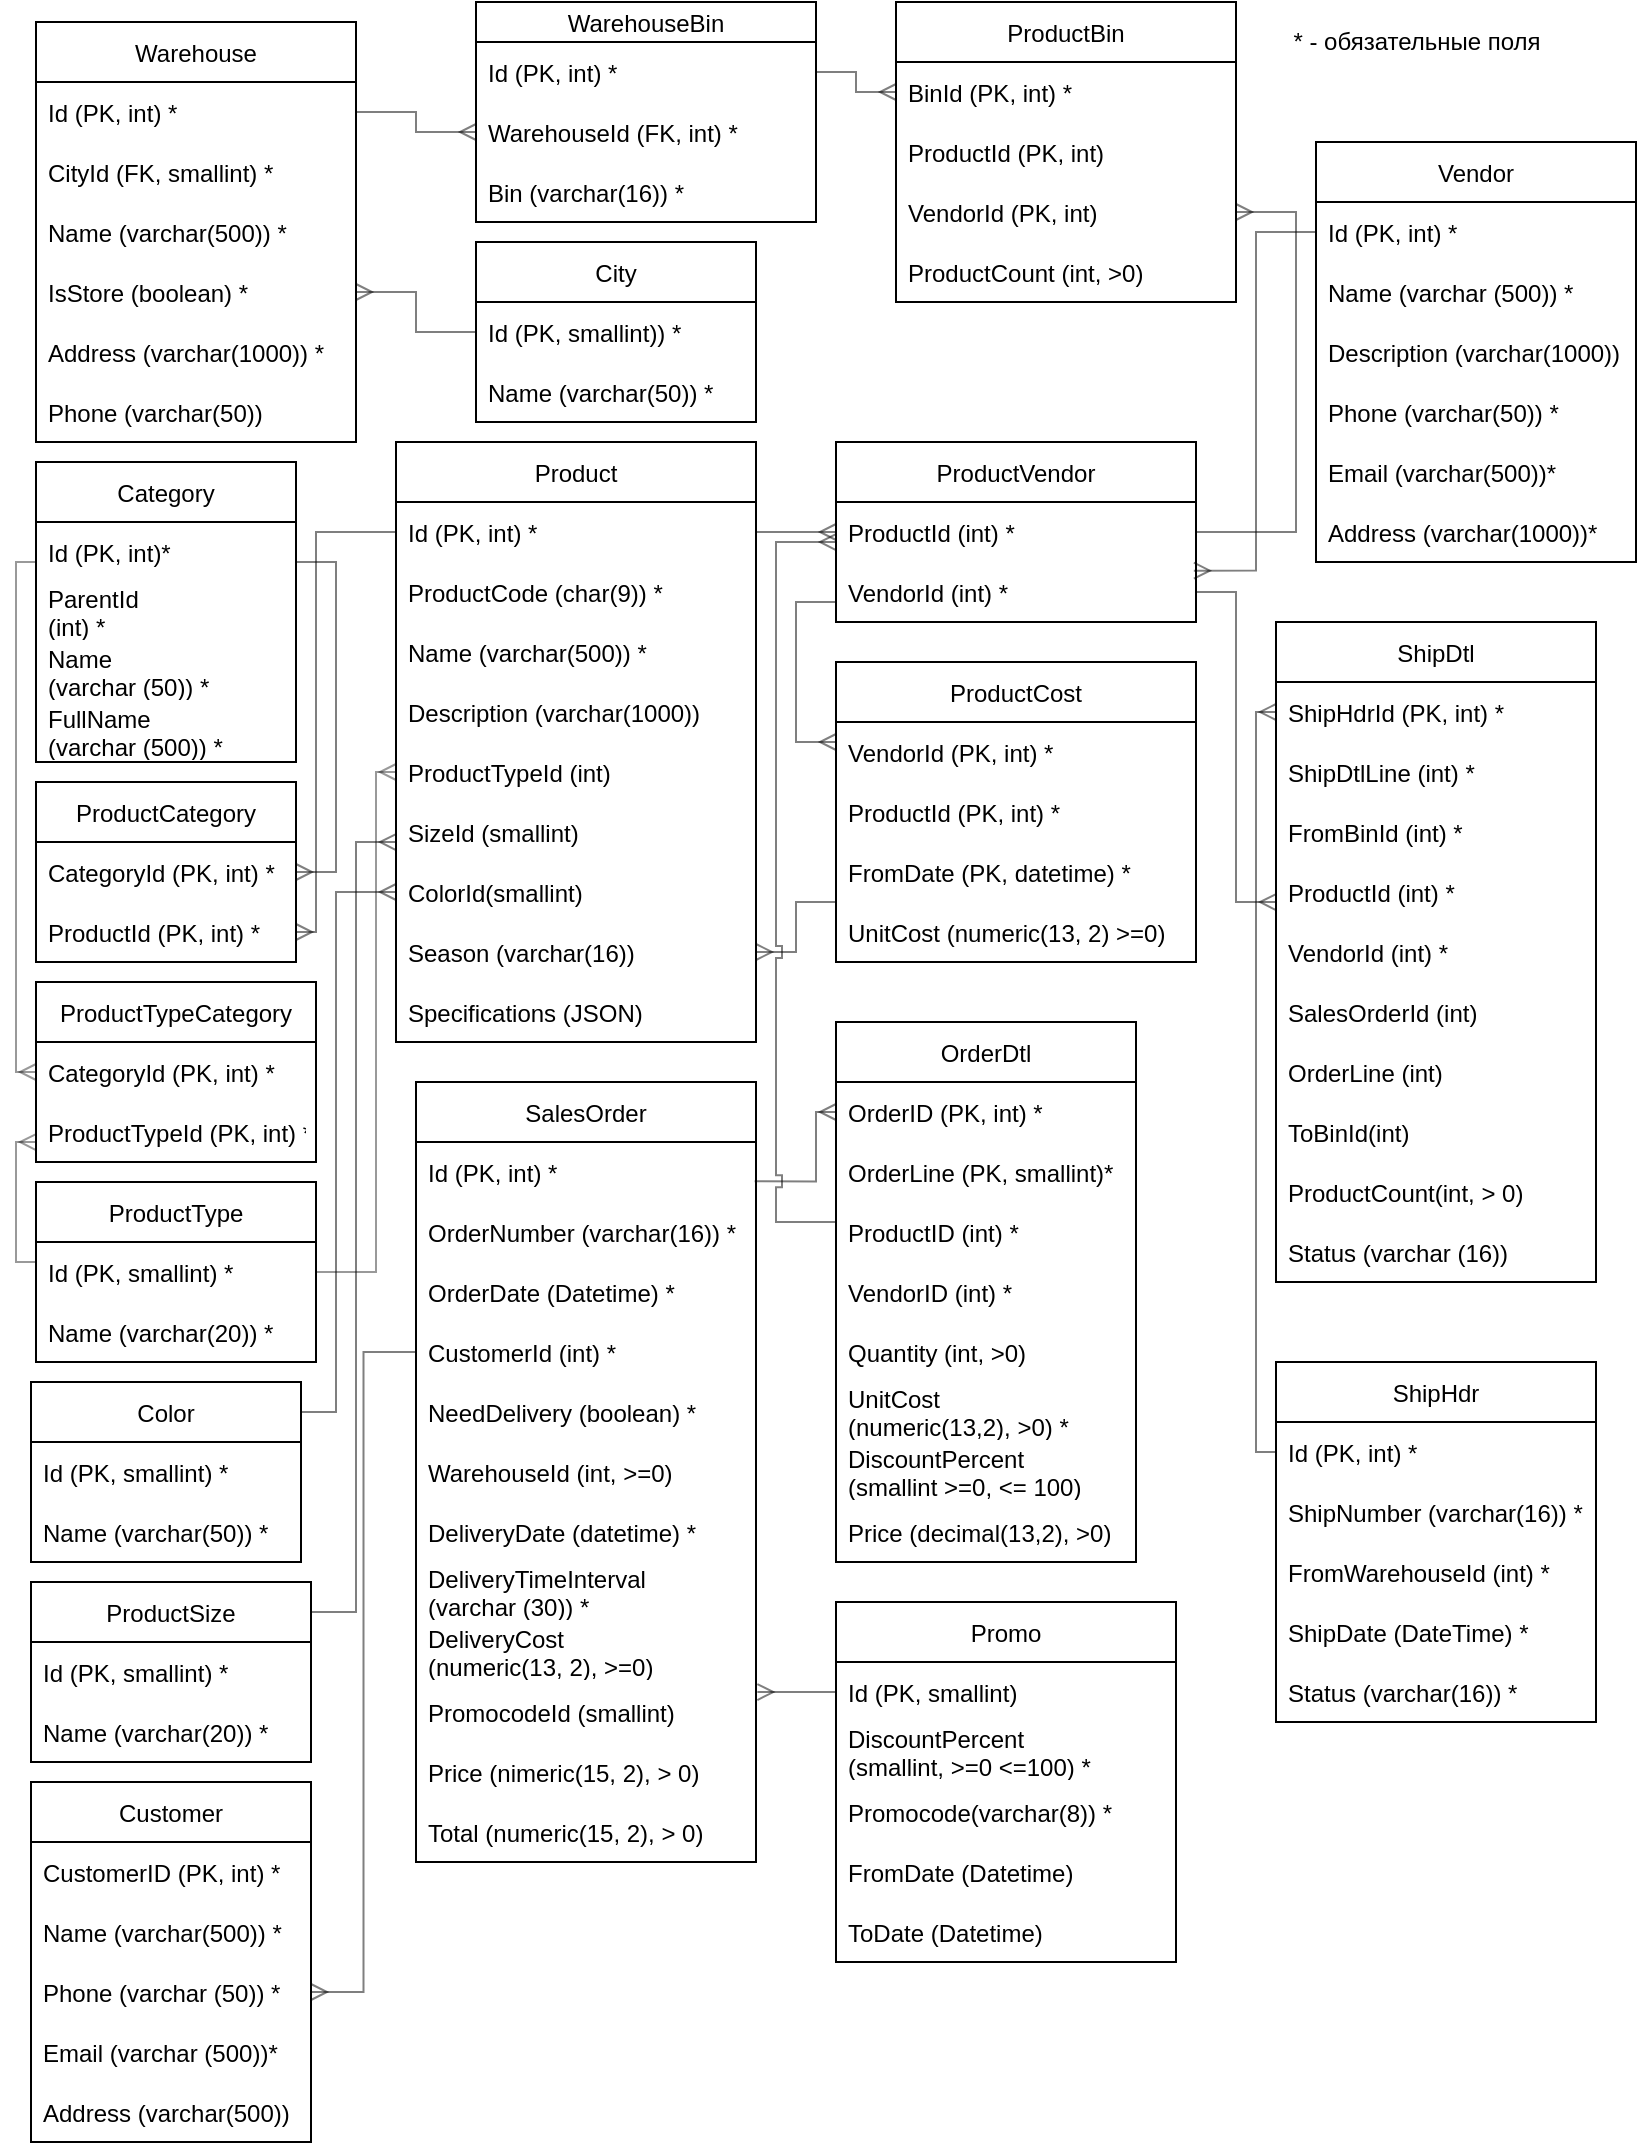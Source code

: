 <mxfile version="20.7.4" type="device" pages="2"><diagram id="zD5h01yBq8zB6gmUEmWG" name="Database Diagram"><mxGraphModel dx="377" dy="220" grid="1" gridSize="10" guides="1" tooltips="1" connect="1" arrows="1" fold="1" page="1" pageScale="1" pageWidth="827" pageHeight="1169" math="0" shadow="0"><root><mxCell id="0"/><mxCell id="1" parent="0"/><mxCell id="oDtH0C66B-PwGog6sPxJ-1" value="Customer" style="swimlane;fontStyle=0;childLayout=stackLayout;horizontal=1;startSize=30;horizontalStack=0;resizeParent=1;resizeParentMax=0;resizeLast=0;collapsible=1;marginBottom=0;" parent="1" vertex="1"><mxGeometry x="17.5" y="900" width="140" height="180" as="geometry"/></mxCell><mxCell id="oDtH0C66B-PwGog6sPxJ-2" value="CustomerID (PK, int) *" style="text;strokeColor=none;fillColor=none;align=left;verticalAlign=middle;spacingLeft=4;spacingRight=4;overflow=hidden;points=[[0,0.5],[1,0.5]];portConstraint=eastwest;rotatable=0;" parent="oDtH0C66B-PwGog6sPxJ-1" vertex="1"><mxGeometry y="30" width="140" height="30" as="geometry"/></mxCell><mxCell id="oDtH0C66B-PwGog6sPxJ-3" value="Name (varchar(500)) *" style="text;strokeColor=none;fillColor=none;align=left;verticalAlign=middle;spacingLeft=4;spacingRight=4;overflow=hidden;points=[[0,0.5],[1,0.5]];portConstraint=eastwest;rotatable=0;" parent="oDtH0C66B-PwGog6sPxJ-1" vertex="1"><mxGeometry y="60" width="140" height="30" as="geometry"/></mxCell><mxCell id="oDtH0C66B-PwGog6sPxJ-4" value="Phone (varchar (50)) *" style="text;strokeColor=none;fillColor=none;align=left;verticalAlign=middle;spacingLeft=4;spacingRight=4;overflow=hidden;points=[[0,0.5],[1,0.5]];portConstraint=eastwest;rotatable=0;" parent="oDtH0C66B-PwGog6sPxJ-1" vertex="1"><mxGeometry y="90" width="140" height="30" as="geometry"/></mxCell><mxCell id="oDtH0C66B-PwGog6sPxJ-47" value="Email (varchar (500))*" style="text;strokeColor=none;fillColor=none;align=left;verticalAlign=middle;spacingLeft=4;spacingRight=4;overflow=hidden;points=[[0,0.5],[1,0.5]];portConstraint=eastwest;rotatable=0;" parent="oDtH0C66B-PwGog6sPxJ-1" vertex="1"><mxGeometry y="120" width="140" height="30" as="geometry"/></mxCell><mxCell id="oDtH0C66B-PwGog6sPxJ-49" value="Address (varchar(500))" style="text;strokeColor=none;fillColor=none;align=left;verticalAlign=middle;spacingLeft=4;spacingRight=4;overflow=hidden;points=[[0,0.5],[1,0.5]];portConstraint=eastwest;rotatable=0;" parent="oDtH0C66B-PwGog6sPxJ-1" vertex="1"><mxGeometry y="150" width="140" height="30" as="geometry"/></mxCell><mxCell id="oDtH0C66B-PwGog6sPxJ-5" value="Vendor" style="swimlane;fontStyle=0;childLayout=stackLayout;horizontal=1;startSize=30;horizontalStack=0;resizeParent=1;resizeParentMax=0;resizeLast=0;collapsible=1;marginBottom=0;" parent="1" vertex="1"><mxGeometry x="660" y="80" width="160" height="210" as="geometry"/></mxCell><mxCell id="oDtH0C66B-PwGog6sPxJ-6" value="Id (PK, int) *" style="text;strokeColor=none;fillColor=none;align=left;verticalAlign=middle;spacingLeft=4;spacingRight=4;overflow=hidden;points=[[0,0.5],[1,0.5]];portConstraint=eastwest;rotatable=0;" parent="oDtH0C66B-PwGog6sPxJ-5" vertex="1"><mxGeometry y="30" width="160" height="30" as="geometry"/></mxCell><mxCell id="oDtH0C66B-PwGog6sPxJ-36" value="Name (varchar (500)) *" style="text;strokeColor=none;fillColor=none;align=left;verticalAlign=middle;spacingLeft=4;spacingRight=4;overflow=hidden;points=[[0,0.5],[1,0.5]];portConstraint=eastwest;rotatable=0;" parent="oDtH0C66B-PwGog6sPxJ-5" vertex="1"><mxGeometry y="60" width="160" height="30" as="geometry"/></mxCell><mxCell id="oDtH0C66B-PwGog6sPxJ-7" value="Description (varchar(1000))" style="text;strokeColor=none;fillColor=none;align=left;verticalAlign=middle;spacingLeft=4;spacingRight=4;overflow=hidden;points=[[0,0.5],[1,0.5]];portConstraint=eastwest;rotatable=0;" parent="oDtH0C66B-PwGog6sPxJ-5" vertex="1"><mxGeometry y="90" width="160" height="30" as="geometry"/></mxCell><mxCell id="oDtH0C66B-PwGog6sPxJ-8" value="Phone (varchar(50)) *" style="text;strokeColor=none;fillColor=none;align=left;verticalAlign=middle;spacingLeft=4;spacingRight=4;overflow=hidden;points=[[0,0.5],[1,0.5]];portConstraint=eastwest;rotatable=0;" parent="oDtH0C66B-PwGog6sPxJ-5" vertex="1"><mxGeometry y="120" width="160" height="30" as="geometry"/></mxCell><mxCell id="oDtH0C66B-PwGog6sPxJ-39" value="Email (varchar(500))*" style="text;strokeColor=none;fillColor=none;align=left;verticalAlign=middle;spacingLeft=4;spacingRight=4;overflow=hidden;points=[[0,0.5],[1,0.5]];portConstraint=eastwest;rotatable=0;" parent="oDtH0C66B-PwGog6sPxJ-5" vertex="1"><mxGeometry y="150" width="160" height="30" as="geometry"/></mxCell><mxCell id="oDtH0C66B-PwGog6sPxJ-46" value="Address (varchar(1000))*" style="text;strokeColor=none;fillColor=none;align=left;verticalAlign=middle;spacingLeft=4;spacingRight=4;overflow=hidden;points=[[0,0.5],[1,0.5]];portConstraint=eastwest;rotatable=0;" parent="oDtH0C66B-PwGog6sPxJ-5" vertex="1"><mxGeometry y="180" width="160" height="30" as="geometry"/></mxCell><mxCell id="oDtH0C66B-PwGog6sPxJ-9" value="Product" style="swimlane;fontStyle=0;childLayout=stackLayout;horizontal=1;startSize=30;horizontalStack=0;resizeParent=1;resizeParentMax=0;resizeLast=0;collapsible=1;marginBottom=0;" parent="1" vertex="1"><mxGeometry x="200" y="230" width="180" height="300" as="geometry"/></mxCell><mxCell id="oDtH0C66B-PwGog6sPxJ-10" value="Id (PK, int) *" style="text;strokeColor=none;fillColor=none;align=left;verticalAlign=middle;spacingLeft=4;spacingRight=4;overflow=hidden;points=[[0,0.5],[1,0.5]];portConstraint=eastwest;rotatable=0;" parent="oDtH0C66B-PwGog6sPxJ-9" vertex="1"><mxGeometry y="30" width="180" height="30" as="geometry"/></mxCell><mxCell id="M45vEfWIKh1m1rkFU7DR-42" value="ProductCode (char(9)) *" style="text;strokeColor=none;fillColor=none;align=left;verticalAlign=middle;spacingLeft=4;spacingRight=4;overflow=hidden;points=[[0,0.5],[1,0.5]];portConstraint=eastwest;rotatable=0;" parent="oDtH0C66B-PwGog6sPxJ-9" vertex="1"><mxGeometry y="60" width="180" height="30" as="geometry"/></mxCell><mxCell id="oDtH0C66B-PwGog6sPxJ-11" value="Name (varchar(500)) *" style="text;strokeColor=none;fillColor=none;align=left;verticalAlign=middle;spacingLeft=4;spacingRight=4;overflow=hidden;points=[[0,0.5],[1,0.5]];portConstraint=eastwest;rotatable=0;" parent="oDtH0C66B-PwGog6sPxJ-9" vertex="1"><mxGeometry y="90" width="180" height="30" as="geometry"/></mxCell><mxCell id="oDtH0C66B-PwGog6sPxJ-99" value="Description (varchar(1000))" style="text;strokeColor=none;fillColor=none;align=left;verticalAlign=middle;spacingLeft=4;spacingRight=4;overflow=hidden;points=[[0,0.5],[1,0.5]];portConstraint=eastwest;rotatable=0;" parent="oDtH0C66B-PwGog6sPxJ-9" vertex="1"><mxGeometry y="120" width="180" height="30" as="geometry"/></mxCell><mxCell id="OFJpk8IldTl7pD1A4rLE-1" value="ProductTypeId (int) " style="text;strokeColor=none;fillColor=none;align=left;verticalAlign=middle;spacingLeft=4;spacingRight=4;overflow=hidden;points=[[0,0.5],[1,0.5]];portConstraint=eastwest;rotatable=0;" parent="oDtH0C66B-PwGog6sPxJ-9" vertex="1"><mxGeometry y="150" width="180" height="30" as="geometry"/></mxCell><mxCell id="OFJpk8IldTl7pD1A4rLE-2" value="SizeId (smallint)" style="text;strokeColor=none;fillColor=none;align=left;verticalAlign=middle;spacingLeft=4;spacingRight=4;overflow=hidden;points=[[0,0.5],[1,0.5]];portConstraint=eastwest;rotatable=0;" parent="oDtH0C66B-PwGog6sPxJ-9" vertex="1"><mxGeometry y="180" width="180" height="30" as="geometry"/></mxCell><mxCell id="M45vEfWIKh1m1rkFU7DR-64" value="ColorId(smallint)" style="text;strokeColor=none;fillColor=none;align=left;verticalAlign=middle;spacingLeft=4;spacingRight=4;overflow=hidden;points=[[0,0.5],[1,0.5]];portConstraint=eastwest;rotatable=0;" parent="oDtH0C66B-PwGog6sPxJ-9" vertex="1"><mxGeometry y="210" width="180" height="30" as="geometry"/></mxCell><mxCell id="M45vEfWIKh1m1rkFU7DR-43" value="Season (varchar(16))" style="text;strokeColor=none;fillColor=none;align=left;verticalAlign=middle;spacingLeft=4;spacingRight=4;overflow=hidden;points=[[0,0.5],[1,0.5]];portConstraint=eastwest;rotatable=0;" parent="oDtH0C66B-PwGog6sPxJ-9" vertex="1"><mxGeometry y="240" width="180" height="30" as="geometry"/></mxCell><mxCell id="M45vEfWIKh1m1rkFU7DR-44" value="Specifications (JSON)" style="text;strokeColor=none;fillColor=none;align=left;verticalAlign=middle;spacingLeft=4;spacingRight=4;overflow=hidden;points=[[0,0.5],[1,0.5]];portConstraint=eastwest;rotatable=0;" parent="oDtH0C66B-PwGog6sPxJ-9" vertex="1"><mxGeometry y="270" width="180" height="30" as="geometry"/></mxCell><mxCell id="oDtH0C66B-PwGog6sPxJ-17" value="Warehouse" style="swimlane;fontStyle=0;childLayout=stackLayout;horizontal=1;startSize=30;horizontalStack=0;resizeParent=1;resizeParentMax=0;resizeLast=0;collapsible=1;marginBottom=0;" parent="1" vertex="1"><mxGeometry x="20" y="20" width="160" height="210" as="geometry"/></mxCell><mxCell id="oDtH0C66B-PwGog6sPxJ-18" value="Id (PK, int) *" style="text;strokeColor=none;fillColor=none;align=left;verticalAlign=middle;spacingLeft=4;spacingRight=4;overflow=hidden;points=[[0,0.5],[1,0.5]];portConstraint=eastwest;rotatable=0;" parent="oDtH0C66B-PwGog6sPxJ-17" vertex="1"><mxGeometry y="30" width="160" height="30" as="geometry"/></mxCell><mxCell id="oDtH0C66B-PwGog6sPxJ-27" value="CityId (FK, smallint) *" style="text;strokeColor=none;fillColor=none;align=left;verticalAlign=middle;spacingLeft=4;spacingRight=4;overflow=hidden;points=[[0,0.5],[1,0.5]];portConstraint=eastwest;rotatable=0;" parent="oDtH0C66B-PwGog6sPxJ-17" vertex="1"><mxGeometry y="60" width="160" height="30" as="geometry"/></mxCell><mxCell id="oDtH0C66B-PwGog6sPxJ-20" value="Name (varchar(500)) *" style="text;strokeColor=none;fillColor=none;align=left;verticalAlign=middle;spacingLeft=4;spacingRight=4;overflow=hidden;points=[[0,0.5],[1,0.5]];portConstraint=eastwest;rotatable=0;" parent="oDtH0C66B-PwGog6sPxJ-17" vertex="1"><mxGeometry y="90" width="160" height="30" as="geometry"/></mxCell><mxCell id="oDtH0C66B-PwGog6sPxJ-26" value="IsStore (boolean) *" style="text;strokeColor=none;fillColor=none;align=left;verticalAlign=middle;spacingLeft=4;spacingRight=4;overflow=hidden;points=[[0,0.5],[1,0.5]];portConstraint=eastwest;rotatable=0;" parent="oDtH0C66B-PwGog6sPxJ-17" vertex="1"><mxGeometry y="120" width="160" height="30" as="geometry"/></mxCell><mxCell id="oDtH0C66B-PwGog6sPxJ-38" value="Address (varchar(1000)) *" style="text;strokeColor=none;fillColor=none;align=left;verticalAlign=middle;spacingLeft=4;spacingRight=4;overflow=hidden;points=[[0,0.5],[1,0.5]];portConstraint=eastwest;rotatable=0;" parent="oDtH0C66B-PwGog6sPxJ-17" vertex="1"><mxGeometry y="150" width="160" height="30" as="geometry"/></mxCell><mxCell id="wMT093c3tUA0JYjfqlPa-17" value="Phone (varchar(50))" style="text;strokeColor=none;fillColor=none;align=left;verticalAlign=middle;spacingLeft=4;spacingRight=4;overflow=hidden;points=[[0,0.5],[1,0.5]];portConstraint=eastwest;rotatable=0;" parent="oDtH0C66B-PwGog6sPxJ-17" vertex="1"><mxGeometry y="180" width="160" height="30" as="geometry"/></mxCell><mxCell id="oDtH0C66B-PwGog6sPxJ-28" value="ProductBin" style="swimlane;fontStyle=0;childLayout=stackLayout;horizontal=1;startSize=30;horizontalStack=0;resizeParent=1;resizeParentMax=0;resizeLast=0;collapsible=1;marginBottom=0;" parent="1" vertex="1"><mxGeometry x="450" y="10" width="170" height="150" as="geometry"/></mxCell><mxCell id="M45vEfWIKh1m1rkFU7DR-86" value="BinId (PK, int) *" style="text;strokeColor=none;fillColor=none;align=left;verticalAlign=middle;spacingLeft=4;spacingRight=4;overflow=hidden;points=[[0,0.5],[1,0.5]];portConstraint=eastwest;rotatable=0;" parent="oDtH0C66B-PwGog6sPxJ-28" vertex="1"><mxGeometry y="30" width="170" height="30" as="geometry"/></mxCell><mxCell id="oDtH0C66B-PwGog6sPxJ-115" value="ProductId (PK, int)" style="text;strokeColor=none;fillColor=none;align=left;verticalAlign=middle;spacingLeft=4;spacingRight=4;overflow=hidden;points=[[0,0.5],[1,0.5]];portConstraint=eastwest;rotatable=0;" parent="oDtH0C66B-PwGog6sPxJ-28" vertex="1"><mxGeometry y="60" width="170" height="30" as="geometry"/></mxCell><mxCell id="rDFWnqqUgLSk3TsB4mMr-1" value="VendorId (PK, int)" style="text;strokeColor=none;fillColor=none;align=left;verticalAlign=middle;spacingLeft=4;spacingRight=4;overflow=hidden;points=[[0,0.5],[1,0.5]];portConstraint=eastwest;rotatable=0;" parent="oDtH0C66B-PwGog6sPxJ-28" vertex="1"><mxGeometry y="90" width="170" height="30" as="geometry"/></mxCell><mxCell id="oDtH0C66B-PwGog6sPxJ-32" value="ProductCount (int, &gt;0)" style="text;strokeColor=none;fillColor=none;align=left;verticalAlign=middle;spacingLeft=4;spacingRight=4;overflow=hidden;points=[[0,0.5],[1,0.5]];portConstraint=eastwest;rotatable=0;" parent="oDtH0C66B-PwGog6sPxJ-28" vertex="1"><mxGeometry y="120" width="170" height="30" as="geometry"/></mxCell><mxCell id="oDtH0C66B-PwGog6sPxJ-40" value="SalesOrder" style="swimlane;fontStyle=0;childLayout=stackLayout;horizontal=1;startSize=30;horizontalStack=0;resizeParent=1;resizeParentMax=0;resizeLast=0;collapsible=1;marginBottom=0;" parent="1" vertex="1"><mxGeometry x="210" y="550" width="170" height="390" as="geometry"/></mxCell><mxCell id="oDtH0C66B-PwGog6sPxJ-41" value="Id (PK, int) *" style="text;strokeColor=none;fillColor=none;align=left;verticalAlign=middle;spacingLeft=4;spacingRight=4;overflow=hidden;points=[[0,0.5],[1,0.5]];portConstraint=eastwest;rotatable=0;" parent="oDtH0C66B-PwGog6sPxJ-40" vertex="1"><mxGeometry y="30" width="170" height="30" as="geometry"/></mxCell><mxCell id="fTPRsgHuSMfWV8hQALlt-1" value="OrderNumber (varchar(16)) *" style="text;strokeColor=none;fillColor=none;align=left;verticalAlign=middle;spacingLeft=4;spacingRight=4;overflow=hidden;points=[[0,0.5],[1,0.5]];portConstraint=eastwest;rotatable=0;" parent="oDtH0C66B-PwGog6sPxJ-40" vertex="1"><mxGeometry y="60" width="170" height="30" as="geometry"/></mxCell><mxCell id="M45vEfWIKh1m1rkFU7DR-41" value="OrderDate (Datetime) *" style="text;strokeColor=none;fillColor=none;align=left;verticalAlign=middle;spacingLeft=4;spacingRight=4;overflow=hidden;points=[[0,0.5],[1,0.5]];portConstraint=eastwest;rotatable=0;" parent="oDtH0C66B-PwGog6sPxJ-40" vertex="1"><mxGeometry y="90" width="170" height="30" as="geometry"/></mxCell><mxCell id="oDtH0C66B-PwGog6sPxJ-61" value="CustomerId (int) *" style="text;strokeColor=none;fillColor=none;align=left;verticalAlign=middle;spacingLeft=4;spacingRight=4;overflow=hidden;points=[[0,0.5],[1,0.5]];portConstraint=eastwest;rotatable=0;" parent="oDtH0C66B-PwGog6sPxJ-40" vertex="1"><mxGeometry y="120" width="170" height="30" as="geometry"/></mxCell><mxCell id="oDtH0C66B-PwGog6sPxJ-52" value="NeedDelivery (boolean) *" style="text;strokeColor=none;fillColor=none;align=left;verticalAlign=middle;spacingLeft=4;spacingRight=4;overflow=hidden;points=[[0,0.5],[1,0.5]];portConstraint=eastwest;rotatable=0;" parent="oDtH0C66B-PwGog6sPxJ-40" vertex="1"><mxGeometry y="150" width="170" height="30" as="geometry"/></mxCell><mxCell id="oDtH0C66B-PwGog6sPxJ-62" value="WarehouseId (int, &gt;=0) " style="text;strokeColor=none;fillColor=none;align=left;verticalAlign=middle;spacingLeft=4;spacingRight=4;overflow=hidden;points=[[0,0.5],[1,0.5]];portConstraint=eastwest;rotatable=0;" parent="oDtH0C66B-PwGog6sPxJ-40" vertex="1"><mxGeometry y="180" width="170" height="30" as="geometry"/></mxCell><mxCell id="oDtH0C66B-PwGog6sPxJ-120" value="DeliveryDate (datetime) *" style="text;strokeColor=none;fillColor=none;align=left;verticalAlign=middle;spacingLeft=4;spacingRight=4;overflow=hidden;points=[[0,0.5],[1,0.5]];portConstraint=eastwest;rotatable=0;" parent="oDtH0C66B-PwGog6sPxJ-40" vertex="1"><mxGeometry y="210" width="170" height="30" as="geometry"/></mxCell><mxCell id="oDtH0C66B-PwGog6sPxJ-121" value="DeliveryTimeInterval&#10;(varchar (30)) *" style="text;strokeColor=none;fillColor=none;align=left;verticalAlign=middle;spacingLeft=4;spacingRight=4;overflow=hidden;points=[[0,0.5],[1,0.5]];portConstraint=eastwest;rotatable=0;" parent="oDtH0C66B-PwGog6sPxJ-40" vertex="1"><mxGeometry y="240" width="170" height="30" as="geometry"/></mxCell><mxCell id="oDtH0C66B-PwGog6sPxJ-79" value="DeliveryCost &#10;(numeric(13, 2), &gt;=0)" style="text;strokeColor=none;fillColor=none;align=left;verticalAlign=middle;spacingLeft=4;spacingRight=4;overflow=hidden;points=[[0,0.5],[1,0.5]];portConstraint=eastwest;rotatable=0;" parent="oDtH0C66B-PwGog6sPxJ-40" vertex="1"><mxGeometry y="270" width="170" height="30" as="geometry"/></mxCell><mxCell id="oDtH0C66B-PwGog6sPxJ-122" value="PromocodeId (smallint)" style="text;strokeColor=none;fillColor=none;align=left;verticalAlign=middle;spacingLeft=4;spacingRight=4;overflow=hidden;points=[[0,0.5],[1,0.5]];portConstraint=eastwest;rotatable=0;" parent="oDtH0C66B-PwGog6sPxJ-40" vertex="1"><mxGeometry y="300" width="170" height="30" as="geometry"/></mxCell><mxCell id="oDtH0C66B-PwGog6sPxJ-44" value="Price (nimeric(15, 2), &gt; 0)" style="text;strokeColor=none;fillColor=none;align=left;verticalAlign=middle;spacingLeft=4;spacingRight=4;overflow=hidden;points=[[0,0.5],[1,0.5]];portConstraint=eastwest;rotatable=0;" parent="oDtH0C66B-PwGog6sPxJ-40" vertex="1"><mxGeometry y="330" width="170" height="30" as="geometry"/></mxCell><mxCell id="M45vEfWIKh1m1rkFU7DR-57" value="Total (numeric(15, 2), &gt; 0)" style="text;strokeColor=none;fillColor=none;align=left;verticalAlign=middle;spacingLeft=4;spacingRight=4;overflow=hidden;points=[[0,0.5],[1,0.5]];portConstraint=eastwest;rotatable=0;" parent="oDtH0C66B-PwGog6sPxJ-40" vertex="1"><mxGeometry y="360" width="170" height="30" as="geometry"/></mxCell><mxCell id="oDtH0C66B-PwGog6sPxJ-63" value="Category" style="swimlane;fontStyle=0;childLayout=stackLayout;horizontal=1;startSize=30;horizontalStack=0;resizeParent=1;resizeParentMax=0;resizeLast=0;collapsible=1;marginBottom=0;" parent="1" vertex="1"><mxGeometry x="20" y="240" width="130" height="150" as="geometry"/></mxCell><mxCell id="oDtH0C66B-PwGog6sPxJ-64" value="Id (PK, int)*" style="text;strokeColor=none;fillColor=none;align=left;verticalAlign=middle;spacingLeft=4;spacingRight=4;overflow=hidden;points=[[0,0.5],[1,0.5]];portConstraint=eastwest;rotatable=0;" parent="oDtH0C66B-PwGog6sPxJ-63" vertex="1"><mxGeometry y="30" width="130" height="30" as="geometry"/></mxCell><mxCell id="jJq292fnNghf2NPrQBVg-9" value="ParentId&#10;(int) *" style="text;strokeColor=none;fillColor=none;align=left;verticalAlign=middle;spacingLeft=4;spacingRight=4;overflow=hidden;points=[[0,0.5],[1,0.5]];portConstraint=eastwest;rotatable=0;" parent="oDtH0C66B-PwGog6sPxJ-63" vertex="1"><mxGeometry y="60" width="130" height="30" as="geometry"/></mxCell><mxCell id="oDtH0C66B-PwGog6sPxJ-65" value="Name &#10;(varchar (50)) *&#10;" style="text;strokeColor=none;fillColor=none;align=left;verticalAlign=middle;spacingLeft=4;spacingRight=4;overflow=hidden;points=[[0,0.5],[1,0.5]];portConstraint=eastwest;rotatable=0;" parent="oDtH0C66B-PwGog6sPxJ-63" vertex="1"><mxGeometry y="90" width="130" height="30" as="geometry"/></mxCell><mxCell id="M45vEfWIKh1m1rkFU7DR-1" value="FullName &#10;(varchar (500)) *" style="text;strokeColor=none;fillColor=none;align=left;verticalAlign=middle;spacingLeft=4;spacingRight=4;overflow=hidden;points=[[0,0.5],[1,0.5]];portConstraint=eastwest;rotatable=0;" parent="oDtH0C66B-PwGog6sPxJ-63" vertex="1"><mxGeometry y="120" width="130" height="30" as="geometry"/></mxCell><mxCell id="oDtH0C66B-PwGog6sPxJ-72" value="ProductCategory" style="swimlane;fontStyle=0;childLayout=stackLayout;horizontal=1;startSize=30;horizontalStack=0;resizeParent=1;resizeParentMax=0;resizeLast=0;collapsible=1;marginBottom=0;" parent="1" vertex="1"><mxGeometry x="20" y="400" width="130" height="90" as="geometry"/></mxCell><mxCell id="oDtH0C66B-PwGog6sPxJ-73" value="CategoryId (PK, int) *" style="text;strokeColor=none;fillColor=none;align=left;verticalAlign=middle;spacingLeft=4;spacingRight=4;overflow=hidden;points=[[0,0.5],[1,0.5]];portConstraint=eastwest;rotatable=0;" parent="oDtH0C66B-PwGog6sPxJ-72" vertex="1"><mxGeometry y="30" width="130" height="30" as="geometry"/></mxCell><mxCell id="oDtH0C66B-PwGog6sPxJ-74" value="ProductId (PK, int) *" style="text;strokeColor=none;fillColor=none;align=left;verticalAlign=middle;spacingLeft=4;spacingRight=4;overflow=hidden;points=[[0,0.5],[1,0.5]];portConstraint=eastwest;rotatable=0;" parent="oDtH0C66B-PwGog6sPxJ-72" vertex="1"><mxGeometry y="60" width="130" height="30" as="geometry"/></mxCell><mxCell id="oDtH0C66B-PwGog6sPxJ-105" value="ProductVendor" style="swimlane;fontStyle=0;childLayout=stackLayout;horizontal=1;startSize=30;horizontalStack=0;resizeParent=1;resizeParentMax=0;resizeLast=0;collapsible=1;marginBottom=0;" parent="1" vertex="1"><mxGeometry x="420" y="230" width="180" height="90" as="geometry"/></mxCell><mxCell id="oDtH0C66B-PwGog6sPxJ-107" value="ProductId (int) *" style="text;strokeColor=none;fillColor=none;align=left;verticalAlign=middle;spacingLeft=4;spacingRight=4;overflow=hidden;points=[[0,0.5],[1,0.5]];portConstraint=eastwest;rotatable=0;" parent="oDtH0C66B-PwGog6sPxJ-105" vertex="1"><mxGeometry y="30" width="180" height="30" as="geometry"/></mxCell><mxCell id="M45vEfWIKh1m1rkFU7DR-80" value="VendorId (int) *" style="text;strokeColor=none;fillColor=none;align=left;verticalAlign=middle;spacingLeft=4;spacingRight=4;overflow=hidden;points=[[0,0.5],[1,0.5]];portConstraint=eastwest;rotatable=0;" parent="oDtH0C66B-PwGog6sPxJ-105" vertex="1"><mxGeometry y="60" width="180" height="30" as="geometry"/></mxCell><mxCell id="wMT093c3tUA0JYjfqlPa-3" value="City" style="swimlane;fontStyle=0;childLayout=stackLayout;horizontal=1;startSize=30;horizontalStack=0;resizeParent=1;resizeParentMax=0;resizeLast=0;collapsible=1;marginBottom=0;spacing=2;" parent="1" vertex="1"><mxGeometry x="240" y="130" width="140" height="90" as="geometry"/></mxCell><mxCell id="wMT093c3tUA0JYjfqlPa-11" value="Id (PK, smallint)) *" style="text;strokeColor=none;fillColor=none;align=left;verticalAlign=middle;spacingLeft=4;spacingRight=4;overflow=hidden;points=[[0,0.5],[1,0.5]];portConstraint=eastwest;rotatable=0;" parent="wMT093c3tUA0JYjfqlPa-3" vertex="1"><mxGeometry y="30" width="140" height="30" as="geometry"/></mxCell><mxCell id="wMT093c3tUA0JYjfqlPa-6" value="Name (varchar(50)) *" style="text;strokeColor=none;fillColor=none;align=left;verticalAlign=middle;spacingLeft=4;spacingRight=4;overflow=hidden;points=[[0,0.5],[1,0.5]];portConstraint=eastwest;rotatable=0;" parent="wMT093c3tUA0JYjfqlPa-3" vertex="1"><mxGeometry y="60" width="140" height="30" as="geometry"/></mxCell><mxCell id="567cPxH4TCCQFYKA-HsK-1" value="* - обязательные поля" style="text;html=1;align=center;verticalAlign=middle;resizable=0;points=[];autosize=1;strokeColor=none;fillColor=none;" parent="1" vertex="1"><mxGeometry x="640" y="20" width="140" height="20" as="geometry"/></mxCell><mxCell id="jJq292fnNghf2NPrQBVg-17" value="" style="edgeStyle=entityRelationEdgeStyle;fontSize=12;html=1;endArrow=ERmany;rounded=0;exitX=0;exitY=0.5;exitDx=0;exitDy=0;entryX=1;entryY=0.5;entryDx=0;entryDy=0;opacity=50;endFill=0;" parent="1" source="wMT093c3tUA0JYjfqlPa-11" target="oDtH0C66B-PwGog6sPxJ-26" edge="1"><mxGeometry width="100" height="100" relative="1" as="geometry"><mxPoint x="90" y="190" as="sourcePoint"/><mxPoint x="190" y="90" as="targetPoint"/></mxGeometry></mxCell><mxCell id="jJq292fnNghf2NPrQBVg-21" value="" style="edgeStyle=entityRelationEdgeStyle;fontSize=12;html=1;endArrow=ERmany;rounded=0;exitX=1;exitY=0.5;exitDx=0;exitDy=0;entryX=0;entryY=0.5;entryDx=0;entryDy=0;opacity=50;endFill=0;" parent="1" source="oDtH0C66B-PwGog6sPxJ-10" target="oDtH0C66B-PwGog6sPxJ-107" edge="1"><mxGeometry width="100" height="100" relative="1" as="geometry"><mxPoint x="400" y="390" as="sourcePoint"/><mxPoint x="570" y="315" as="targetPoint"/></mxGeometry></mxCell><mxCell id="jJq292fnNghf2NPrQBVg-27" value="" style="edgeStyle=orthogonalEdgeStyle;fontSize=12;html=1;endArrow=ERmany;rounded=0;entryX=0.994;entryY=0.144;entryDx=0;entryDy=0;opacity=50;endFill=0;exitX=0;exitY=0.5;exitDx=0;exitDy=0;entryPerimeter=0;" parent="1" source="oDtH0C66B-PwGog6sPxJ-6" target="M45vEfWIKh1m1rkFU7DR-80" edge="1"><mxGeometry width="100" height="100" relative="1" as="geometry"><mxPoint x="560" y="550" as="sourcePoint"/><mxPoint x="610" y="480" as="targetPoint"/></mxGeometry></mxCell><mxCell id="jJq292fnNghf2NPrQBVg-32" value="" style="edgeStyle=orthogonalEdgeStyle;fontSize=12;html=1;endArrow=ERmany;rounded=0;exitX=0;exitY=0.5;exitDx=0;exitDy=0;entryX=1;entryY=0.5;entryDx=0;entryDy=0;opacity=50;endFill=0;" parent="1" source="oDtH0C66B-PwGog6sPxJ-61" target="oDtH0C66B-PwGog6sPxJ-4" edge="1"><mxGeometry width="100" height="100" relative="1" as="geometry"><mxPoint x="230" y="680" as="sourcePoint"/><mxPoint x="330" y="580" as="targetPoint"/></mxGeometry></mxCell><mxCell id="KSHq7fHRuBFTYtodmizB-1" value="WarehouseBin" style="swimlane;fontStyle=0;childLayout=stackLayout;horizontal=1;startSize=20;horizontalStack=0;resizeParent=1;resizeParentMax=0;resizeLast=0;collapsible=1;marginBottom=0;" parent="1" vertex="1"><mxGeometry x="240" y="10" width="170" height="110" as="geometry"/></mxCell><mxCell id="KSHq7fHRuBFTYtodmizB-2" value="Id (PK, int) *" style="text;strokeColor=none;fillColor=none;align=left;verticalAlign=middle;spacingLeft=4;spacingRight=4;overflow=hidden;points=[[0,0.5],[1,0.5]];portConstraint=eastwest;rotatable=0;" parent="KSHq7fHRuBFTYtodmizB-1" vertex="1"><mxGeometry y="20" width="170" height="30" as="geometry"/></mxCell><mxCell id="KSHq7fHRuBFTYtodmizB-3" value="WarehouseId (FK, int) *" style="text;strokeColor=none;fillColor=none;align=left;verticalAlign=middle;spacingLeft=4;spacingRight=4;overflow=hidden;points=[[0,0.5],[1,0.5]];portConstraint=eastwest;rotatable=0;" parent="KSHq7fHRuBFTYtodmizB-1" vertex="1"><mxGeometry y="50" width="170" height="30" as="geometry"/></mxCell><mxCell id="KSHq7fHRuBFTYtodmizB-8" value="Bin (varchar(16)) *" style="text;strokeColor=none;fillColor=none;align=left;verticalAlign=middle;spacingLeft=4;spacingRight=4;overflow=hidden;points=[[0,0.5],[1,0.5]];portConstraint=eastwest;rotatable=0;" parent="KSHq7fHRuBFTYtodmizB-1" vertex="1"><mxGeometry y="80" width="170" height="30" as="geometry"/></mxCell><mxCell id="KSHq7fHRuBFTYtodmizB-9" value="" style="edgeStyle=entityRelationEdgeStyle;fontSize=12;html=1;endArrow=ERmany;exitX=1;exitY=0.5;exitDx=0;exitDy=0;entryX=0;entryY=0.5;entryDx=0;entryDy=0;rounded=0;opacity=50;endFill=0;" parent="1" source="oDtH0C66B-PwGog6sPxJ-18" target="KSHq7fHRuBFTYtodmizB-3" edge="1"><mxGeometry width="100" height="100" relative="1" as="geometry"><mxPoint x="190" y="80" as="sourcePoint"/><mxPoint x="145" y="50" as="targetPoint"/></mxGeometry></mxCell><mxCell id="KSHq7fHRuBFTYtodmizB-10" value="" style="edgeStyle=orthogonalEdgeStyle;orthogonalLoop=1;jettySize=auto;html=1;entryX=0;entryY=0.5;entryDx=0;entryDy=0;rounded=0;endArrow=ERmany;endFill=0;opacity=50;exitX=1;exitY=0.5;exitDx=0;exitDy=0;" parent="1" source="KSHq7fHRuBFTYtodmizB-2" target="M45vEfWIKh1m1rkFU7DR-86" edge="1"><mxGeometry relative="1" as="geometry"><mxPoint x="440" y="55" as="targetPoint"/></mxGeometry></mxCell><mxCell id="M45vEfWIKh1m1rkFU7DR-8" value="" style="edgeStyle=orthogonalEdgeStyle;fontSize=12;html=1;endArrow=ERmany;rounded=0;opacity=50;endFill=0;" parent="1" target="oDtH0C66B-PwGog6sPxJ-73" edge="1"><mxGeometry width="100" height="100" relative="1" as="geometry"><mxPoint x="150" y="290" as="sourcePoint"/><mxPoint x="460" y="260" as="targetPoint"/><Array as="points"><mxPoint x="170" y="290"/><mxPoint x="170" y="445"/></Array></mxGeometry></mxCell><mxCell id="jJq292fnNghf2NPrQBVg-19" value="" style="edgeStyle=orthogonalEdgeStyle;fontSize=12;html=1;endArrow=ERmany;rounded=0;exitX=0;exitY=0.5;exitDx=0;exitDy=0;entryX=1;entryY=0.5;entryDx=0;entryDy=0;opacity=50;endFill=0;" parent="1" source="oDtH0C66B-PwGog6sPxJ-10" target="oDtH0C66B-PwGog6sPxJ-74" edge="1"><mxGeometry width="100" height="100" relative="1" as="geometry"><mxPoint x="90" y="290" as="sourcePoint"/><mxPoint x="190" y="190" as="targetPoint"/><Array as="points"><mxPoint x="160" y="275"/><mxPoint x="160" y="475"/></Array></mxGeometry></mxCell><mxCell id="M45vEfWIKh1m1rkFU7DR-11" value="" style="edgeStyle=entityRelationEdgeStyle;fontSize=12;html=1;endArrow=ERmany;rounded=0;exitX=1;exitY=0.5;exitDx=0;exitDy=0;opacity=50;endFill=0;" parent="1" source="oDtH0C66B-PwGog6sPxJ-107" target="rDFWnqqUgLSk3TsB4mMr-1" edge="1"><mxGeometry width="100" height="100" relative="1" as="geometry"><mxPoint x="360" y="360" as="sourcePoint"/><mxPoint x="460" y="260" as="targetPoint"/></mxGeometry></mxCell><mxCell id="M45vEfWIKh1m1rkFU7DR-22" value="" style="edgeStyle=entityRelationEdgeStyle;fontSize=12;html=1;endArrow=ERoneToMany;strokeWidth=1;strokeColor=none;curved=1;entryX=0.373;entryY=1.056;entryDx=0;entryDy=0;entryPerimeter=0;" parent="1" target="oDtH0C66B-PwGog6sPxJ-44" edge="1"><mxGeometry width="100" height="100" relative="1" as="geometry"><mxPoint x="180" y="930" as="sourcePoint"/><mxPoint x="280" y="830" as="targetPoint"/></mxGeometry></mxCell><mxCell id="M45vEfWIKh1m1rkFU7DR-24" value="ShipHdr" style="swimlane;fontStyle=0;childLayout=stackLayout;horizontal=1;startSize=30;horizontalStack=0;resizeParent=1;resizeParentMax=0;resizeLast=0;collapsible=1;marginBottom=0;" parent="1" vertex="1"><mxGeometry x="640" y="690" width="160" height="180" as="geometry"/></mxCell><mxCell id="M45vEfWIKh1m1rkFU7DR-25" value="Id (PK, int) *" style="text;strokeColor=none;fillColor=none;align=left;verticalAlign=middle;spacingLeft=4;spacingRight=4;overflow=hidden;points=[[0,0.5],[1,0.5]];portConstraint=eastwest;rotatable=0;" parent="M45vEfWIKh1m1rkFU7DR-24" vertex="1"><mxGeometry y="30" width="160" height="30" as="geometry"/></mxCell><mxCell id="M45vEfWIKh1m1rkFU7DR-26" value="ShipNumber (varchar(16)) *" style="text;strokeColor=none;fillColor=none;align=left;verticalAlign=middle;spacingLeft=4;spacingRight=4;overflow=hidden;points=[[0,0.5],[1,0.5]];portConstraint=eastwest;rotatable=0;" parent="M45vEfWIKh1m1rkFU7DR-24" vertex="1"><mxGeometry y="60" width="160" height="30" as="geometry"/></mxCell><mxCell id="M45vEfWIKh1m1rkFU7DR-27" value="FromWarehouseId (int) *" style="text;strokeColor=none;fillColor=none;align=left;verticalAlign=middle;spacingLeft=4;spacingRight=4;overflow=hidden;points=[[0,0.5],[1,0.5]];portConstraint=eastwest;rotatable=0;" parent="M45vEfWIKh1m1rkFU7DR-24" vertex="1"><mxGeometry y="90" width="160" height="30" as="geometry"/></mxCell><mxCell id="M45vEfWIKh1m1rkFU7DR-28" value="ShipDate (DateTime) *" style="text;strokeColor=none;fillColor=none;align=left;verticalAlign=middle;spacingLeft=4;spacingRight=4;overflow=hidden;points=[[0,0.5],[1,0.5]];portConstraint=eastwest;rotatable=0;" parent="M45vEfWIKh1m1rkFU7DR-24" vertex="1"><mxGeometry y="120" width="160" height="30" as="geometry"/></mxCell><mxCell id="M45vEfWIKh1m1rkFU7DR-29" value="Status (varchar(16)) *" style="text;strokeColor=none;fillColor=none;align=left;verticalAlign=middle;spacingLeft=4;spacingRight=4;overflow=hidden;points=[[0,0.5],[1,0.5]];portConstraint=eastwest;rotatable=0;" parent="M45vEfWIKh1m1rkFU7DR-24" vertex="1"><mxGeometry y="150" width="160" height="30" as="geometry"/></mxCell><mxCell id="M45vEfWIKh1m1rkFU7DR-35" value="ShipDtl" style="swimlane;fontStyle=0;childLayout=stackLayout;horizontal=1;startSize=30;horizontalStack=0;resizeParent=1;resizeParentMax=0;resizeLast=0;collapsible=1;marginBottom=0;" parent="1" vertex="1"><mxGeometry x="640" y="320" width="160" height="330" as="geometry"/></mxCell><mxCell id="M45vEfWIKh1m1rkFU7DR-36" value="ShipHdrId (PK, int) *" style="text;strokeColor=none;fillColor=none;align=left;verticalAlign=middle;spacingLeft=4;spacingRight=4;overflow=hidden;points=[[0,0.5],[1,0.5]];portConstraint=eastwest;rotatable=0;" parent="M45vEfWIKh1m1rkFU7DR-35" vertex="1"><mxGeometry y="30" width="160" height="30" as="geometry"/></mxCell><mxCell id="M45vEfWIKh1m1rkFU7DR-37" value="ShipDtlLine (int) *" style="text;strokeColor=none;fillColor=none;align=left;verticalAlign=middle;spacingLeft=4;spacingRight=4;overflow=hidden;points=[[0,0.5],[1,0.5]];portConstraint=eastwest;rotatable=0;" parent="M45vEfWIKh1m1rkFU7DR-35" vertex="1"><mxGeometry y="60" width="160" height="30" as="geometry"/></mxCell><mxCell id="M45vEfWIKh1m1rkFU7DR-38" value="FromBinId (int) *" style="text;strokeColor=none;fillColor=none;align=left;verticalAlign=middle;spacingLeft=4;spacingRight=4;overflow=hidden;points=[[0,0.5],[1,0.5]];portConstraint=eastwest;rotatable=0;" parent="M45vEfWIKh1m1rkFU7DR-35" vertex="1"><mxGeometry y="90" width="160" height="30" as="geometry"/></mxCell><mxCell id="M45vEfWIKh1m1rkFU7DR-39" value="ProductId (int) *" style="text;strokeColor=none;fillColor=none;align=left;verticalAlign=middle;spacingLeft=4;spacingRight=4;overflow=hidden;points=[[0,0.5],[1,0.5]];portConstraint=eastwest;rotatable=0;" parent="M45vEfWIKh1m1rkFU7DR-35" vertex="1"><mxGeometry y="120" width="160" height="30" as="geometry"/></mxCell><mxCell id="M45vEfWIKh1m1rkFU7DR-40" value="VendorId (int) *" style="text;strokeColor=none;fillColor=none;align=left;verticalAlign=middle;spacingLeft=4;spacingRight=4;overflow=hidden;points=[[0,0.5],[1,0.5]];portConstraint=eastwest;rotatable=0;" parent="M45vEfWIKh1m1rkFU7DR-35" vertex="1"><mxGeometry y="150" width="160" height="30" as="geometry"/></mxCell><mxCell id="M45vEfWIKh1m1rkFU7DR-52" value="SalesOrderId (int)" style="text;strokeColor=none;fillColor=none;align=left;verticalAlign=middle;spacingLeft=4;spacingRight=4;overflow=hidden;points=[[0,0.5],[1,0.5]];portConstraint=eastwest;rotatable=0;" parent="M45vEfWIKh1m1rkFU7DR-35" vertex="1"><mxGeometry y="180" width="160" height="30" as="geometry"/></mxCell><mxCell id="M45vEfWIKh1m1rkFU7DR-53" value="OrderLine (int)" style="text;strokeColor=none;fillColor=none;align=left;verticalAlign=middle;spacingLeft=4;spacingRight=4;overflow=hidden;points=[[0,0.5],[1,0.5]];portConstraint=eastwest;rotatable=0;" parent="M45vEfWIKh1m1rkFU7DR-35" vertex="1"><mxGeometry y="210" width="160" height="30" as="geometry"/></mxCell><mxCell id="M45vEfWIKh1m1rkFU7DR-54" value="ToBinId(int)" style="text;strokeColor=none;fillColor=none;align=left;verticalAlign=middle;spacingLeft=4;spacingRight=4;overflow=hidden;points=[[0,0.5],[1,0.5]];portConstraint=eastwest;rotatable=0;" parent="M45vEfWIKh1m1rkFU7DR-35" vertex="1"><mxGeometry y="240" width="160" height="30" as="geometry"/></mxCell><mxCell id="M45vEfWIKh1m1rkFU7DR-55" value="ProductCount(int, &gt; 0)" style="text;strokeColor=none;fillColor=none;align=left;verticalAlign=middle;spacingLeft=4;spacingRight=4;overflow=hidden;points=[[0,0.5],[1,0.5]];portConstraint=eastwest;rotatable=0;" parent="M45vEfWIKh1m1rkFU7DR-35" vertex="1"><mxGeometry y="270" width="160" height="30" as="geometry"/></mxCell><mxCell id="M45vEfWIKh1m1rkFU7DR-56" value="Status (varchar (16))" style="text;strokeColor=none;fillColor=none;align=left;verticalAlign=middle;spacingLeft=4;spacingRight=4;overflow=hidden;points=[[0,0.5],[1,0.5]];portConstraint=eastwest;rotatable=0;" parent="M45vEfWIKh1m1rkFU7DR-35" vertex="1"><mxGeometry y="300" width="160" height="30" as="geometry"/></mxCell><mxCell id="M45vEfWIKh1m1rkFU7DR-45" value="ProductType" style="swimlane;fontStyle=0;childLayout=stackLayout;horizontal=1;startSize=30;horizontalStack=0;resizeParent=1;resizeParentMax=0;resizeLast=0;collapsible=1;marginBottom=0;" parent="1" vertex="1"><mxGeometry x="20" y="600" width="140" height="90" as="geometry"/></mxCell><mxCell id="M45vEfWIKh1m1rkFU7DR-46" value="Id (PK, smallint) *" style="text;strokeColor=none;fillColor=none;align=left;verticalAlign=middle;spacingLeft=4;spacingRight=4;overflow=hidden;points=[[0,0.5],[1,0.5]];portConstraint=eastwest;rotatable=0;" parent="M45vEfWIKh1m1rkFU7DR-45" vertex="1"><mxGeometry y="30" width="140" height="30" as="geometry"/></mxCell><mxCell id="M45vEfWIKh1m1rkFU7DR-47" value="Name (varchar(20)) *" style="text;strokeColor=none;fillColor=none;align=left;verticalAlign=middle;spacingLeft=4;spacingRight=4;overflow=hidden;points=[[0,0.5],[1,0.5]];portConstraint=eastwest;rotatable=0;" parent="M45vEfWIKh1m1rkFU7DR-45" vertex="1"><mxGeometry y="60" width="140" height="30" as="geometry"/></mxCell><mxCell id="M45vEfWIKh1m1rkFU7DR-49" value="" style="edgeStyle=orthogonalEdgeStyle;fontSize=12;html=1;endArrow=ERmany;rounded=0;strokeWidth=1;opacity=40;endFill=0;exitX=1;exitY=0.5;exitDx=0;exitDy=0;" parent="1" source="M45vEfWIKh1m1rkFU7DR-46" target="OFJpk8IldTl7pD1A4rLE-1" edge="1"><mxGeometry width="100" height="100" relative="1" as="geometry"><mxPoint x="270" y="410" as="sourcePoint"/><mxPoint x="370" y="310" as="targetPoint"/><Array as="points"><mxPoint x="190" y="645"/><mxPoint x="190" y="395"/></Array></mxGeometry></mxCell><mxCell id="M45vEfWIKh1m1rkFU7DR-51" value="" style="edgeStyle=orthogonalEdgeStyle;fontSize=12;html=1;endArrow=ERmany;rounded=0;strokeWidth=1;opacity=50;endFill=0;exitX=0;exitY=0.5;exitDx=0;exitDy=0;entryX=0;entryY=0.5;entryDx=0;entryDy=0;" parent="1" source="M45vEfWIKh1m1rkFU7DR-25" target="M45vEfWIKh1m1rkFU7DR-36" edge="1"><mxGeometry width="100" height="100" relative="1" as="geometry"><mxPoint x="620" y="1150" as="sourcePoint"/><mxPoint x="640" y="440" as="targetPoint"/></mxGeometry></mxCell><mxCell id="M45vEfWIKh1m1rkFU7DR-58" value="Color" style="swimlane;fontStyle=0;childLayout=stackLayout;horizontal=1;startSize=30;horizontalStack=0;resizeParent=1;resizeParentMax=0;resizeLast=0;collapsible=1;marginBottom=0;" parent="1" vertex="1"><mxGeometry x="17.5" y="700" width="135" height="90" as="geometry"/></mxCell><mxCell id="M45vEfWIKh1m1rkFU7DR-59" value="Id (PK, smallint) *" style="text;strokeColor=none;fillColor=none;align=left;verticalAlign=middle;spacingLeft=4;spacingRight=4;overflow=hidden;points=[[0,0.5],[1,0.5]];portConstraint=eastwest;rotatable=0;" parent="M45vEfWIKh1m1rkFU7DR-58" vertex="1"><mxGeometry y="30" width="135" height="30" as="geometry"/></mxCell><mxCell id="M45vEfWIKh1m1rkFU7DR-60" value="Name (varchar(50)) *" style="text;strokeColor=none;fillColor=none;align=left;verticalAlign=middle;spacingLeft=4;spacingRight=4;overflow=hidden;points=[[0,0.5],[1,0.5]];portConstraint=eastwest;rotatable=0;" parent="M45vEfWIKh1m1rkFU7DR-58" vertex="1"><mxGeometry y="60" width="135" height="30" as="geometry"/></mxCell><mxCell id="M45vEfWIKh1m1rkFU7DR-65" value="" style="edgeStyle=orthogonalEdgeStyle;rounded=0;orthogonalLoop=1;jettySize=auto;html=1;strokeWidth=1;endArrow=ERmany;endFill=0;opacity=50;exitX=1;exitY=0.5;exitDx=0;exitDy=0;" parent="1" source="M45vEfWIKh1m1rkFU7DR-59" target="M45vEfWIKh1m1rkFU7DR-64" edge="1"><mxGeometry relative="1" as="geometry"><Array as="points"><mxPoint x="170" y="715"/><mxPoint x="170" y="455"/></Array></mxGeometry></mxCell><mxCell id="oDtH0C66B-PwGog6sPxJ-53" value="OrderDtl" style="swimlane;fontStyle=0;childLayout=stackLayout;horizontal=1;startSize=30;horizontalStack=0;resizeParent=1;resizeParentMax=0;resizeLast=0;collapsible=1;marginBottom=0;" parent="1" vertex="1"><mxGeometry x="420" y="520" width="150" height="270" as="geometry"/></mxCell><mxCell id="oDtH0C66B-PwGog6sPxJ-54" value="OrderID (PK, int) *" style="text;strokeColor=none;fillColor=none;align=left;verticalAlign=middle;spacingLeft=4;spacingRight=4;overflow=hidden;points=[[0,0.5],[1,0.5]];portConstraint=eastwest;rotatable=0;" parent="oDtH0C66B-PwGog6sPxJ-53" vertex="1"><mxGeometry y="30" width="150" height="30" as="geometry"/></mxCell><mxCell id="wMT093c3tUA0JYjfqlPa-18" value="OrderLine (PK, smallint)*" style="text;strokeColor=none;fillColor=none;align=left;verticalAlign=middle;spacingLeft=4;spacingRight=4;overflow=hidden;points=[[0,0.5],[1,0.5]];portConstraint=eastwest;rotatable=0;" parent="oDtH0C66B-PwGog6sPxJ-53" vertex="1"><mxGeometry y="60" width="150" height="30" as="geometry"/></mxCell><mxCell id="oDtH0C66B-PwGog6sPxJ-55" value="ProductID (int) * " style="text;strokeColor=none;fillColor=none;align=left;verticalAlign=middle;spacingLeft=4;spacingRight=4;overflow=hidden;points=[[0,0.5],[1,0.5]];portConstraint=eastwest;rotatable=0;" parent="oDtH0C66B-PwGog6sPxJ-53" vertex="1"><mxGeometry y="90" width="150" height="30" as="geometry"/></mxCell><mxCell id="oDtH0C66B-PwGog6sPxJ-114" value="VendorID (int) *" style="text;strokeColor=none;fillColor=none;align=left;verticalAlign=middle;spacingLeft=4;spacingRight=4;overflow=hidden;points=[[0,0.5],[1,0.5]];portConstraint=eastwest;rotatable=0;" parent="oDtH0C66B-PwGog6sPxJ-53" vertex="1"><mxGeometry y="120" width="150" height="30" as="geometry"/></mxCell><mxCell id="oDtH0C66B-PwGog6sPxJ-56" value="Quantity (int, &gt;0)" style="text;strokeColor=none;fillColor=none;align=left;verticalAlign=middle;spacingLeft=4;spacingRight=4;overflow=hidden;points=[[0,0.5],[1,0.5]];portConstraint=eastwest;rotatable=0;" parent="oDtH0C66B-PwGog6sPxJ-53" vertex="1"><mxGeometry y="150" width="150" height="30" as="geometry"/></mxCell><mxCell id="oDtH0C66B-PwGog6sPxJ-57" value="UnitCost &#10;(numeric(13,2), &gt;0) *" style="text;strokeColor=none;fillColor=none;align=left;verticalAlign=middle;spacingLeft=4;spacingRight=4;overflow=hidden;points=[[0,0.5],[1,0.5]];portConstraint=eastwest;rotatable=0;" parent="oDtH0C66B-PwGog6sPxJ-53" vertex="1"><mxGeometry y="180" width="150" height="30" as="geometry"/></mxCell><mxCell id="oDtH0C66B-PwGog6sPxJ-58" value="DiscountPercent&#10;(smallint &gt;=0, &lt;= 100)" style="text;strokeColor=none;fillColor=none;align=left;verticalAlign=middle;spacingLeft=4;spacingRight=4;overflow=hidden;points=[[0,0.5],[1,0.5]];portConstraint=eastwest;rotatable=0;" parent="oDtH0C66B-PwGog6sPxJ-53" vertex="1"><mxGeometry y="210" width="150" height="30" as="geometry"/></mxCell><mxCell id="oDtH0C66B-PwGog6sPxJ-78" value="Price (decimal(13,2), &gt;0)" style="text;strokeColor=none;fillColor=none;align=left;verticalAlign=middle;spacingLeft=4;spacingRight=4;overflow=hidden;points=[[0,0.5],[1,0.5]];portConstraint=eastwest;rotatable=0;" parent="oDtH0C66B-PwGog6sPxJ-53" vertex="1"><mxGeometry y="240" width="150" height="30" as="geometry"/></mxCell><mxCell id="M45vEfWIKh1m1rkFU7DR-75" value="ProductCost" style="swimlane;fontStyle=0;childLayout=stackLayout;horizontal=1;startSize=30;horizontalStack=0;resizeParent=1;resizeParentMax=0;resizeLast=0;collapsible=1;marginBottom=0;" parent="1" vertex="1"><mxGeometry x="420" y="340" width="180" height="150" as="geometry"/></mxCell><mxCell id="M45vEfWIKh1m1rkFU7DR-76" value="VendorId (PK, int) *" style="text;strokeColor=none;fillColor=none;align=left;verticalAlign=middle;spacingLeft=4;spacingRight=4;overflow=hidden;points=[[0,0.5],[1,0.5]];portConstraint=eastwest;rotatable=0;" parent="M45vEfWIKh1m1rkFU7DR-75" vertex="1"><mxGeometry y="30" width="180" height="30" as="geometry"/></mxCell><mxCell id="M45vEfWIKh1m1rkFU7DR-89" value="ProductId (PK, int) *" style="text;strokeColor=none;fillColor=none;align=left;verticalAlign=middle;spacingLeft=4;spacingRight=4;overflow=hidden;points=[[0,0.5],[1,0.5]];portConstraint=eastwest;rotatable=0;" parent="M45vEfWIKh1m1rkFU7DR-75" vertex="1"><mxGeometry y="60" width="180" height="30" as="geometry"/></mxCell><mxCell id="M45vEfWIKh1m1rkFU7DR-78" value="FromDate (PK, datetime) *" style="text;strokeColor=none;fillColor=none;align=left;verticalAlign=middle;spacingLeft=4;spacingRight=4;overflow=hidden;points=[[0,0.5],[1,0.5]];portConstraint=eastwest;rotatable=0;" parent="M45vEfWIKh1m1rkFU7DR-75" vertex="1"><mxGeometry y="90" width="180" height="30" as="geometry"/></mxCell><mxCell id="M45vEfWIKh1m1rkFU7DR-79" value="UnitCost (numeric(13, 2) &gt;=0)" style="text;strokeColor=none;fillColor=none;align=left;verticalAlign=middle;spacingLeft=4;spacingRight=4;overflow=hidden;points=[[0,0.5],[1,0.5]];portConstraint=eastwest;rotatable=0;" parent="M45vEfWIKh1m1rkFU7DR-75" vertex="1"><mxGeometry y="120" width="180" height="30" as="geometry"/></mxCell><mxCell id="M45vEfWIKh1m1rkFU7DR-90" value="" style="edgeStyle=orthogonalEdgeStyle;fontSize=12;html=1;endArrow=ERmany;rounded=0;opacity=50;endFill=0;" parent="1" target="M45vEfWIKh1m1rkFU7DR-76" edge="1"><mxGeometry width="100" height="100" relative="1" as="geometry"><mxPoint x="420" y="310" as="sourcePoint"/><mxPoint x="420" y="390" as="targetPoint"/><Array as="points"><mxPoint x="400" y="310"/><mxPoint x="400" y="380"/></Array></mxGeometry></mxCell><mxCell id="M45vEfWIKh1m1rkFU7DR-91" value="" style="edgeStyle=orthogonalEdgeStyle;rounded=0;jumpStyle=sharp;orthogonalLoop=1;jettySize=auto;html=1;strokeWidth=1;endArrow=ERmany;endFill=0;endSize=6;opacity=50;" parent="1" source="M45vEfWIKh1m1rkFU7DR-78" target="M45vEfWIKh1m1rkFU7DR-43" edge="1"><mxGeometry relative="1" as="geometry"><Array as="points"><mxPoint x="400" y="460"/><mxPoint x="400" y="485"/></Array></mxGeometry></mxCell><mxCell id="M45vEfWIKh1m1rkFU7DR-92" value="" style="edgeStyle=orthogonalEdgeStyle;fontSize=12;html=1;endArrow=ERmany;rounded=0;opacity=50;endFill=0;exitX=1;exitY=0.5;exitDx=0;exitDy=0;entryX=0;entryY=0.667;entryDx=0;entryDy=0;entryPerimeter=0;" parent="1" source="M45vEfWIKh1m1rkFU7DR-80" target="M45vEfWIKh1m1rkFU7DR-39" edge="1"><mxGeometry width="100" height="100" relative="1" as="geometry"><mxPoint x="630" y="340" as="sourcePoint"/><mxPoint x="630" y="410" as="targetPoint"/><Array as="points"><mxPoint x="620" y="305"/><mxPoint x="620" y="460"/></Array></mxGeometry></mxCell><mxCell id="6-Q9LJO-YBe_5ySyPdLJ-1" value="Promo" style="swimlane;fontStyle=0;childLayout=stackLayout;horizontal=1;startSize=30;horizontalStack=0;resizeParent=1;resizeParentMax=0;resizeLast=0;collapsible=1;marginBottom=0;" parent="1" vertex="1"><mxGeometry x="420" y="810" width="170" height="180" as="geometry"/></mxCell><mxCell id="6-Q9LJO-YBe_5ySyPdLJ-2" value="Id (PK, smallint)" style="text;strokeColor=none;fillColor=none;align=left;verticalAlign=middle;spacingLeft=4;spacingRight=4;overflow=hidden;points=[[0,0.5],[1,0.5]];portConstraint=eastwest;rotatable=0;" parent="6-Q9LJO-YBe_5ySyPdLJ-1" vertex="1"><mxGeometry y="30" width="170" height="30" as="geometry"/></mxCell><mxCell id="6-Q9LJO-YBe_5ySyPdLJ-8" value="DiscountPercent&#10;(smallint, &gt;=0 &lt;=100) *" style="text;strokeColor=none;fillColor=none;align=left;verticalAlign=middle;spacingLeft=4;spacingRight=4;overflow=hidden;points=[[0,0.5],[1,0.5]];portConstraint=eastwest;rotatable=0;" parent="6-Q9LJO-YBe_5ySyPdLJ-1" vertex="1"><mxGeometry y="60" width="170" height="30" as="geometry"/></mxCell><mxCell id="M45vEfWIKh1m1rkFU7DR-13" value="Promocode(varchar(8)) *" style="text;strokeColor=none;fillColor=none;align=left;verticalAlign=middle;spacingLeft=4;spacingRight=4;overflow=hidden;points=[[0,0.5],[1,0.5]];portConstraint=eastwest;rotatable=0;" parent="6-Q9LJO-YBe_5ySyPdLJ-1" vertex="1"><mxGeometry y="90" width="170" height="30" as="geometry"/></mxCell><mxCell id="M45vEfWIKh1m1rkFU7DR-14" value="FromDate (Datetime)" style="text;strokeColor=none;fillColor=none;align=left;verticalAlign=middle;spacingLeft=4;spacingRight=4;overflow=hidden;points=[[0,0.5],[1,0.5]];portConstraint=eastwest;rotatable=0;" parent="6-Q9LJO-YBe_5ySyPdLJ-1" vertex="1"><mxGeometry y="120" width="170" height="30" as="geometry"/></mxCell><mxCell id="M45vEfWIKh1m1rkFU7DR-15" value="ToDate (Datetime)" style="text;strokeColor=none;fillColor=none;align=left;verticalAlign=middle;spacingLeft=4;spacingRight=4;overflow=hidden;points=[[0,0.5],[1,0.5]];portConstraint=eastwest;rotatable=0;" parent="6-Q9LJO-YBe_5ySyPdLJ-1" vertex="1"><mxGeometry y="150" width="170" height="30" as="geometry"/></mxCell><mxCell id="M45vEfWIKh1m1rkFU7DR-23" value="" style="edgeStyle=orthogonalEdgeStyle;fontSize=12;html=1;endArrow=ERmany;strokeWidth=1;exitX=0;exitY=0.5;exitDx=0;exitDy=0;rounded=0;opacity=50;endFill=0;endSize=6;jumpStyle=sharp;entryX=1.004;entryY=0.167;entryDx=0;entryDy=0;entryPerimeter=0;" parent="1" source="6-Q9LJO-YBe_5ySyPdLJ-2" target="oDtH0C66B-PwGog6sPxJ-122" edge="1"><mxGeometry width="100" height="100" relative="1" as="geometry"><mxPoint x="240" y="810" as="sourcePoint"/><mxPoint x="340" y="710" as="targetPoint"/></mxGeometry></mxCell><mxCell id="M45vEfWIKh1m1rkFU7DR-93" value="" style="edgeStyle=orthogonalEdgeStyle;rounded=0;jumpStyle=sharp;orthogonalLoop=1;jettySize=auto;html=1;strokeWidth=1;endArrow=ERmany;endFill=0;endSize=6;opacity=50;entryX=0;entryY=0.5;entryDx=0;entryDy=0;exitX=0.996;exitY=0.656;exitDx=0;exitDy=0;exitPerimeter=0;" parent="1" source="oDtH0C66B-PwGog6sPxJ-41" target="oDtH0C66B-PwGog6sPxJ-54" edge="1"><mxGeometry relative="1" as="geometry"><mxPoint x="400" y="600" as="sourcePoint"/><mxPoint x="440" y="570" as="targetPoint"/><Array as="points"><mxPoint x="410" y="600"/><mxPoint x="410" y="565"/></Array></mxGeometry></mxCell><mxCell id="M45vEfWIKh1m1rkFU7DR-94" value="" style="edgeStyle=orthogonalEdgeStyle;rounded=0;jumpStyle=sharp;orthogonalLoop=1;jettySize=auto;html=1;strokeWidth=1;endArrow=ERmany;endFill=0;endSize=6;opacity=50;exitX=0;exitY=0.333;exitDx=0;exitDy=0;exitPerimeter=0;entryX=0;entryY=0.667;entryDx=0;entryDy=0;entryPerimeter=0;" parent="1" source="oDtH0C66B-PwGog6sPxJ-55" target="oDtH0C66B-PwGog6sPxJ-107" edge="1"><mxGeometry relative="1" as="geometry"><mxPoint x="430" y="530" as="sourcePoint"/><mxPoint x="420" y="500" as="targetPoint"/><Array as="points"><mxPoint x="390" y="620"/><mxPoint x="390" y="280"/></Array></mxGeometry></mxCell><mxCell id="ifMdguqg-Hbr1o-l3dy6-4" value="ProductSize" style="swimlane;fontStyle=0;childLayout=stackLayout;horizontal=1;startSize=30;horizontalStack=0;resizeParent=1;resizeParentMax=0;resizeLast=0;collapsible=1;marginBottom=0;" parent="1" vertex="1"><mxGeometry x="17.5" y="800" width="140" height="90" as="geometry"/></mxCell><mxCell id="ifMdguqg-Hbr1o-l3dy6-5" value="Id (PK, smallint) *" style="text;strokeColor=none;fillColor=none;align=left;verticalAlign=middle;spacingLeft=4;spacingRight=4;overflow=hidden;points=[[0,0.5],[1,0.5]];portConstraint=eastwest;rotatable=0;" parent="ifMdguqg-Hbr1o-l3dy6-4" vertex="1"><mxGeometry y="30" width="140" height="30" as="geometry"/></mxCell><mxCell id="ifMdguqg-Hbr1o-l3dy6-6" value="Name (varchar(20)) *" style="text;strokeColor=none;fillColor=none;align=left;verticalAlign=middle;spacingLeft=4;spacingRight=4;overflow=hidden;points=[[0,0.5],[1,0.5]];portConstraint=eastwest;rotatable=0;" parent="ifMdguqg-Hbr1o-l3dy6-4" vertex="1"><mxGeometry y="60" width="140" height="30" as="geometry"/></mxCell><mxCell id="ifMdguqg-Hbr1o-l3dy6-7" value="" style="edgeStyle=orthogonalEdgeStyle;rounded=0;orthogonalLoop=1;jettySize=auto;html=1;strokeWidth=1;endArrow=ERmany;endFill=0;opacity=50;exitX=1;exitY=0.5;exitDx=0;exitDy=0;entryX=0;entryY=0.667;entryDx=0;entryDy=0;entryPerimeter=0;" parent="1" source="ifMdguqg-Hbr1o-l3dy6-5" target="OFJpk8IldTl7pD1A4rLE-2" edge="1"><mxGeometry relative="1" as="geometry"><Array as="points"><mxPoint x="180" y="815"/><mxPoint x="180" y="430"/></Array><mxPoint x="170" y="655" as="sourcePoint"/><mxPoint x="210" y="465" as="targetPoint"/></mxGeometry></mxCell><mxCell id="97CfZmA-9OFddl4DrH0G-1" value="ProductTypeCategory" style="swimlane;fontStyle=0;childLayout=stackLayout;horizontal=1;startSize=30;horizontalStack=0;resizeParent=1;resizeParentMax=0;resizeLast=0;collapsible=1;marginBottom=0;" vertex="1" parent="1"><mxGeometry x="20" y="500" width="140" height="90" as="geometry"/></mxCell><mxCell id="97CfZmA-9OFddl4DrH0G-2" value="CategoryId (PK, int) *" style="text;strokeColor=none;fillColor=none;align=left;verticalAlign=middle;spacingLeft=4;spacingRight=4;overflow=hidden;points=[[0,0.5],[1,0.5]];portConstraint=eastwest;rotatable=0;" vertex="1" parent="97CfZmA-9OFddl4DrH0G-1"><mxGeometry y="30" width="140" height="30" as="geometry"/></mxCell><mxCell id="97CfZmA-9OFddl4DrH0G-3" value="ProductTypeId (PK, int) *" style="text;strokeColor=none;fillColor=none;align=left;verticalAlign=middle;spacingLeft=4;spacingRight=4;overflow=hidden;points=[[0,0.5],[1,0.5]];portConstraint=eastwest;rotatable=0;" vertex="1" parent="97CfZmA-9OFddl4DrH0G-1"><mxGeometry y="60" width="140" height="30" as="geometry"/></mxCell><mxCell id="97CfZmA-9OFddl4DrH0G-4" value="" style="edgeStyle=orthogonalEdgeStyle;fontSize=12;html=1;endArrow=ERmany;rounded=0;strokeWidth=1;opacity=40;endFill=0;exitX=0;exitY=0.667;exitDx=0;exitDy=0;exitPerimeter=0;entryX=0;entryY=0.5;entryDx=0;entryDy=0;" edge="1" parent="1" source="oDtH0C66B-PwGog6sPxJ-64" target="97CfZmA-9OFddl4DrH0G-2"><mxGeometry width="100" height="100" relative="1" as="geometry"><mxPoint x="10" y="390" as="sourcePoint"/><mxPoint x="10" y="520" as="targetPoint"/><Array as="points"><mxPoint x="10" y="290"/><mxPoint x="10" y="545"/></Array></mxGeometry></mxCell><mxCell id="97CfZmA-9OFddl4DrH0G-5" value="" style="edgeStyle=orthogonalEdgeStyle;fontSize=12;html=1;endArrow=ERmany;rounded=0;strokeWidth=1;opacity=40;endFill=0;exitX=0;exitY=0.5;exitDx=0;exitDy=0;entryX=0;entryY=0.667;entryDx=0;entryDy=0;entryPerimeter=0;" edge="1" parent="1" source="M45vEfWIKh1m1rkFU7DR-46" target="97CfZmA-9OFddl4DrH0G-3"><mxGeometry width="100" height="100" relative="1" as="geometry"><mxPoint x="10" y="610" as="sourcePoint"/><mxPoint x="10" y="760" as="targetPoint"/><Array as="points"><mxPoint x="20" y="640"/><mxPoint x="10" y="640"/><mxPoint x="10" y="580"/></Array></mxGeometry></mxCell></root></mxGraphModel></diagram><diagram id="Bcgxaw2nt9DV1MX6J5qW" name="Анализ запросов"><mxGraphModel dx="742" dy="438" grid="1" gridSize="10" guides="1" tooltips="1" connect="1" arrows="1" fold="1" page="1" pageScale="1" pageWidth="827" pageHeight="1169" math="0" shadow="0"><root><mxCell id="0"/><mxCell id="1" parent="0"/><mxCell id="cAi48Dz6BWIuxTXelRtw-1" value="&lt;h1&gt;Основные запросы&lt;/h1&gt;&lt;p&gt;&lt;span style=&quot;background-color: initial;&quot;&gt;найти товар по фильтрам категория, возраст, размер&amp;nbsp;&lt;br&gt;&lt;/span&gt;&lt;span style=&quot;background-color: initial;&quot;&gt;select p.ProductID, p.ProductName from Product as p inner join ProductCategory as pc on p.ProductID = pc.ProductID and pc.CаtegoryID = @ categoryID where p.Age = @age and p.Size = @size&amp;nbsp;&lt;/span&gt;&lt;/p&gt;&lt;p&gt;&lt;span style=&quot;background-color: initial;&quot;&gt;найти наличие товара в магазине или на складе с учетом города доставки и поставщика&lt;br&gt;&lt;/span&gt;&lt;span style=&quot;background-color: initial;&quot;&gt;select p.Name as Product, v.Name as Vendor, pb.Count from&amp;nbsp;&lt;br&gt;&lt;/span&gt;&lt;span style=&quot;background-color: initial;&quot;&gt;( ProductBin&lt;/span&gt;&lt;span style=&quot;background-color: initial;&quot;&gt;&amp;nbsp;as pb inner join Product as p&lt;br&gt;&lt;/span&gt;&lt;span style=&quot;background-color: initial;&quot;&gt;on pb.City = @cityID and pb.ProductID = p.ProductID and&amp;nbsp; pb.VendorID = @vendorID and&amp;nbsp; p.Name = @productname)&lt;br&gt;&lt;/span&gt;&lt;span style=&quot;background-color: initial;&quot;&gt;inner join&amp;nbsp;&lt;/span&gt;&lt;span style=&quot;background-color: initial;&quot;&gt;Vendor as v on v.VendorID = pb.VendorID&lt;/span&gt;&lt;/p&gt;&lt;p&gt;&lt;span style=&quot;background-color: initial;&quot;&gt;найти адреса магазинов в городе по имени&amp;nbsp;&lt;br&gt;&lt;/span&gt;select w.Name, w.Address from Warehouse as w where w.CityID = @city and w.Name = @warehousename&lt;/p&gt;&lt;p&gt;&lt;span style=&quot;background-color: initial;&quot;&gt;найти адреса магазинов в конкретном городе в которых есть продукт&amp;nbsp;&lt;br&gt;&lt;/span&gt;&lt;span style=&quot;background-color: initial;&quot;&gt;select w.Name as store , w.Address from ((Product as p inner join ProductBin as pb&lt;br&gt;&lt;/span&gt;&lt;span style=&quot;background-color: initial;&quot;&gt;on p.Name = @name and pb.CityID = @cityID and pb.ProductID = p.ProductID) inner join&amp;nbsp;Warehouse as w on&amp;nbsp;&lt;br&gt;&lt;/span&gt;&lt;span style=&quot;background-color: initial;&quot;&gt;pb.CityID = w.CityID and&amp;nbsp; pb.WarehouseID = pb.CityID) where w.IsStore = 1&amp;nbsp;&lt;/span&gt;&lt;/p&gt;&lt;p&gt;&lt;span style=&quot;background-color: initial;&quot;&gt;найти ячейки c товаром на складе&lt;br&gt;&lt;/span&gt;select pb.Bin from ProductBin as pb where pb.CityId = @cityID and pb.WarehouseID = @warehouseID and pb.ProductID = p.ProductID&amp;nbsp;&lt;span style=&quot;background-color: initial;&quot;&gt;&amp;nbsp;&lt;/span&gt;&lt;/p&gt;&lt;p&gt;найти поставщика товара&amp;nbsp;&lt;br&gt;select v.Name from Vendor as v inner join ProductVendor as pv on pv.ProductID = @productID and&amp;nbsp; v.VendorID = pv.VendorID&lt;/p&gt;&lt;p&gt;вывести список товаров по поставщику&lt;br&gt;select p.Name from Product as p inner join ProductVendor as pv on p.ProductID = pv.ProductID and pv.VendorID = @vendorID&lt;/p&gt;&lt;p&gt;вывести список товаров в магазине&lt;br&gt;select p.Name as Product, v.Name as Vendor , pv.UnitCost&amp;nbsp; from ((Product as p inner join ProductBin as pb on pb.City = @cityID and pb.WarehouseID = @warehouseID and pb.ProductID = p.ProductID) inner join ProductVendor as pv on p.ProductID = pv.ProductID)&lt;br&gt;inner join Vendor as v on pv.VendorID = p.VendorID&lt;/p&gt;&lt;p&gt;&lt;span style=&quot;background-color: initial;&quot;&gt;вывести отчет остатков на складах товаров конкретного поставщика&lt;br&gt;&lt;/span&gt;select p.Name as Product, c.CityName, w.Name as Warehouse, w.IsStore, pb.Bin, pb.Count from&lt;br&gt;&amp;nbsp;((Product as p inner join ProductBin as pb on pb.ProductID = p.ProductID and pb.VendorID = @vendorID )&amp;nbsp; &lt;br&gt;inner join Warehouse as w on w.CityID = pb.CityID and w.WarehouseID = pb.WarehouseID)&lt;br&gt;inner join City as c on c.CityID = w.CityID&lt;/p&gt;&lt;p&gt;&lt;span style=&quot;background-color: initial;&quot;&gt;вывести отчет по наличию товаров в контретном магазине&lt;br&gt;&lt;/span&gt;&lt;span style=&quot;background-color: initial;&quot;&gt;select p.Name as Product, c.CityName, w.Name as Warehouse, w.IsStore, pb.Bin, pb.Count from&lt;br&gt;&lt;/span&gt;&lt;span style=&quot;background-color: initial;&quot;&gt;((Product as p inner join ProductBin as pb on pb.ProductID = p.ProductID and pb.CityID = @cityID and pb.WarehouseID = @WarehouseID ) &lt;/span&gt;&lt;span style=&quot;background-color: initial;&quot;&gt;inner join Warehouse as w on w.CityID = pb.CityID and w.WarehouseID = pb.WarehouseID)&lt;br&gt;&lt;/span&gt;&lt;span style=&quot;background-color: initial;&quot;&gt;inner join City as c on c.CityID = w.CityID&lt;/span&gt;&lt;/p&gt;&lt;div&gt;&lt;span style=&quot;background-color: initial;&quot;&gt;вывести делали заказа&lt;br&gt;&lt;/span&gt;Select o.Number , od.Line, p.Name, v.Name as Vendor, od.UnitCost, od.Discount, od.Price&lt;br&gt;from ((Order as o inner join OrderDtl as od on o.OrderID = od.OrderDtl and o.OrderID = @orderID)&lt;/div&gt;&lt;div&gt;inner join Product as p on od.ProductID = p.ProductID)&lt;/div&gt;&lt;div&gt;inner join Vendor as v on v.VendorID = od.VendorID&lt;/div&gt;&lt;div&gt;&lt;span style=&quot;background-color: initial;&quot;&gt;&lt;br&gt;вывести список заказов покупателя&lt;br&gt;&lt;/span&gt;&lt;span style=&quot;background-color: initial;&quot;&gt;Select o.Number from Order as o where o.CustomerID = @customerID&lt;/span&gt;&lt;/div&gt;&lt;p&gt;&lt;span style=&quot;background-color: initial;&quot;&gt;&amp;nbsp;&lt;/span&gt;&lt;/p&gt;&lt;div&gt;&lt;br&gt;&lt;/div&gt;" style="text;html=1;strokeColor=none;fillColor=none;spacing=5;spacingTop=-20;whiteSpace=wrap;overflow=hidden;rounded=0;" parent="1" vertex="1"><mxGeometry x="20" y="60" width="750" height="1121" as="geometry"/></mxCell></root></mxGraphModel></diagram></mxfile>